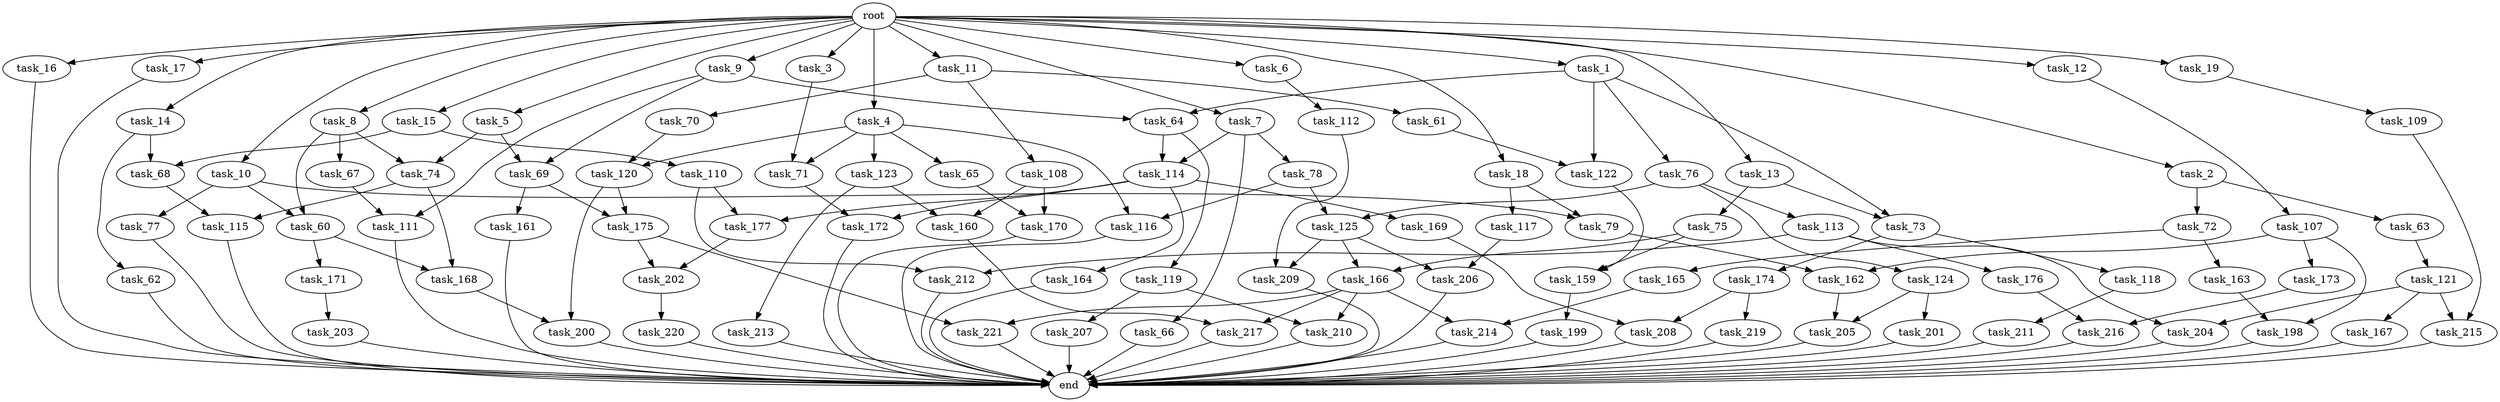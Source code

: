 digraph G {
  root [size="0.000000"];
  task_1 [size="102.400000"];
  task_2 [size="102.400000"];
  task_3 [size="102.400000"];
  task_4 [size="102.400000"];
  task_5 [size="102.400000"];
  task_6 [size="102.400000"];
  task_7 [size="102.400000"];
  task_8 [size="102.400000"];
  task_9 [size="102.400000"];
  task_10 [size="102.400000"];
  task_11 [size="102.400000"];
  task_12 [size="102.400000"];
  task_13 [size="102.400000"];
  task_14 [size="102.400000"];
  task_15 [size="102.400000"];
  task_16 [size="102.400000"];
  task_17 [size="102.400000"];
  task_18 [size="102.400000"];
  task_19 [size="102.400000"];
  task_60 [size="68719476736.000000"];
  task_61 [size="30923764531.200001"];
  task_62 [size="54975581388.800003"];
  task_63 [size="13743895347.200001"];
  task_64 [size="42949672960.000000"];
  task_65 [size="54975581388.800003"];
  task_66 [size="13743895347.200001"];
  task_67 [size="13743895347.200001"];
  task_68 [size="76450417868.800003"];
  task_69 [size="24910810316.800003"];
  task_70 [size="30923764531.200001"];
  task_71 [size="109951162777.600006"];
  task_72 [size="13743895347.200001"];
  task_73 [size="42949672960.000000"];
  task_74 [size="17179869184.000000"];
  task_75 [size="21474836480.000000"];
  task_76 [size="21474836480.000000"];
  task_77 [size="54975581388.800003"];
  task_78 [size="13743895347.200001"];
  task_79 [size="85899345920.000000"];
  task_107 [size="42090679500.800003"];
  task_108 [size="30923764531.200001"];
  task_109 [size="30923764531.200001"];
  task_110 [size="21474836480.000000"];
  task_111 [size="42949672960.000000"];
  task_112 [size="85899345920.000000"];
  task_113 [size="54975581388.800003"];
  task_114 [size="17179869184.000000"];
  task_115 [size="24910810316.800003"];
  task_116 [size="76450417868.800003"];
  task_117 [size="30923764531.200001"];
  task_118 [size="54975581388.800003"];
  task_119 [size="3435973836.800000"];
  task_120 [size="68719476736.000000"];
  task_121 [size="3435973836.800000"];
  task_122 [size="52398601011.200005"];
  task_123 [size="54975581388.800003"];
  task_124 [size="54975581388.800003"];
  task_125 [size="76450417868.800003"];
  task_159 [size="73014444032.000000"];
  task_160 [size="34359738368.000000"];
  task_161 [size="30923764531.200001"];
  task_162 [size="107374182400.000000"];
  task_163 [size="13743895347.200001"];
  task_164 [size="7730941132.800000"];
  task_165 [size="13743895347.200001"];
  task_166 [size="24910810316.800003"];
  task_167 [size="85899345920.000000"];
  task_168 [size="29205777612.800003"];
  task_169 [size="7730941132.800000"];
  task_170 [size="11166914969.600000"];
  task_171 [size="7730941132.800000"];
  task_172 [size="11166914969.600000"];
  task_173 [size="21474836480.000000"];
  task_174 [size="54975581388.800003"];
  task_175 [size="52398601011.200005"];
  task_176 [size="69578470195.199997"];
  task_177 [size="29205777612.800003"];
  task_198 [size="63565515980.800003"];
  task_199 [size="69578470195.199997"];
  task_200 [size="63565515980.800003"];
  task_201 [size="7730941132.800000"];
  task_202 [size="27487790694.400002"];
  task_203 [size="7730941132.800000"];
  task_204 [size="155477816115.200012"];
  task_205 [size="93630287052.800003"];
  task_206 [size="42949672960.000000"];
  task_207 [size="3435973836.800000"];
  task_208 [size="155477816115.200012"];
  task_209 [size="24910810316.800003"];
  task_210 [size="17179869184.000000"];
  task_211 [size="42090679500.800003"];
  task_212 [size="91053306675.200012"];
  task_213 [size="30923764531.200001"];
  task_214 [size="99643241267.200012"];
  task_215 [size="93630287052.800003"];
  task_216 [size="21474836480.000000"];
  task_217 [size="83322365542.400009"];
  task_219 [size="85899345920.000000"];
  task_220 [size="7730941132.800000"];
  task_221 [size="27487790694.400002"];
  end [size="0.000000"];

  root -> task_1 [size="1.000000"];
  root -> task_2 [size="1.000000"];
  root -> task_3 [size="1.000000"];
  root -> task_4 [size="1.000000"];
  root -> task_5 [size="1.000000"];
  root -> task_6 [size="1.000000"];
  root -> task_7 [size="1.000000"];
  root -> task_8 [size="1.000000"];
  root -> task_9 [size="1.000000"];
  root -> task_10 [size="1.000000"];
  root -> task_11 [size="1.000000"];
  root -> task_12 [size="1.000000"];
  root -> task_13 [size="1.000000"];
  root -> task_14 [size="1.000000"];
  root -> task_15 [size="1.000000"];
  root -> task_16 [size="1.000000"];
  root -> task_17 [size="1.000000"];
  root -> task_18 [size="1.000000"];
  root -> task_19 [size="1.000000"];
  task_1 -> task_64 [size="209715200.000000"];
  task_1 -> task_73 [size="209715200.000000"];
  task_1 -> task_76 [size="209715200.000000"];
  task_1 -> task_122 [size="209715200.000000"];
  task_2 -> task_63 [size="134217728.000000"];
  task_2 -> task_72 [size="134217728.000000"];
  task_3 -> task_71 [size="536870912.000000"];
  task_4 -> task_65 [size="536870912.000000"];
  task_4 -> task_71 [size="536870912.000000"];
  task_4 -> task_116 [size="536870912.000000"];
  task_4 -> task_120 [size="536870912.000000"];
  task_4 -> task_123 [size="536870912.000000"];
  task_5 -> task_69 [size="33554432.000000"];
  task_5 -> task_74 [size="33554432.000000"];
  task_6 -> task_112 [size="838860800.000000"];
  task_7 -> task_66 [size="134217728.000000"];
  task_7 -> task_78 [size="134217728.000000"];
  task_7 -> task_114 [size="134217728.000000"];
  task_8 -> task_60 [size="134217728.000000"];
  task_8 -> task_67 [size="134217728.000000"];
  task_8 -> task_74 [size="134217728.000000"];
  task_9 -> task_64 [size="209715200.000000"];
  task_9 -> task_69 [size="209715200.000000"];
  task_9 -> task_111 [size="209715200.000000"];
  task_10 -> task_60 [size="536870912.000000"];
  task_10 -> task_77 [size="536870912.000000"];
  task_10 -> task_79 [size="536870912.000000"];
  task_11 -> task_61 [size="301989888.000000"];
  task_11 -> task_70 [size="301989888.000000"];
  task_11 -> task_108 [size="301989888.000000"];
  task_12 -> task_107 [size="411041792.000000"];
  task_13 -> task_73 [size="209715200.000000"];
  task_13 -> task_75 [size="209715200.000000"];
  task_14 -> task_62 [size="536870912.000000"];
  task_14 -> task_68 [size="536870912.000000"];
  task_15 -> task_68 [size="209715200.000000"];
  task_15 -> task_110 [size="209715200.000000"];
  task_16 -> end [size="1.000000"];
  task_17 -> end [size="1.000000"];
  task_18 -> task_79 [size="301989888.000000"];
  task_18 -> task_117 [size="301989888.000000"];
  task_19 -> task_109 [size="301989888.000000"];
  task_60 -> task_168 [size="75497472.000000"];
  task_60 -> task_171 [size="75497472.000000"];
  task_61 -> task_122 [size="301989888.000000"];
  task_62 -> end [size="1.000000"];
  task_63 -> task_121 [size="33554432.000000"];
  task_64 -> task_114 [size="33554432.000000"];
  task_64 -> task_119 [size="33554432.000000"];
  task_65 -> task_170 [size="75497472.000000"];
  task_66 -> end [size="1.000000"];
  task_67 -> task_111 [size="209715200.000000"];
  task_68 -> task_115 [size="33554432.000000"];
  task_69 -> task_161 [size="301989888.000000"];
  task_69 -> task_175 [size="301989888.000000"];
  task_70 -> task_120 [size="134217728.000000"];
  task_71 -> task_172 [size="33554432.000000"];
  task_72 -> task_163 [size="134217728.000000"];
  task_72 -> task_165 [size="134217728.000000"];
  task_73 -> task_118 [size="536870912.000000"];
  task_73 -> task_174 [size="536870912.000000"];
  task_74 -> task_115 [size="209715200.000000"];
  task_74 -> task_168 [size="209715200.000000"];
  task_75 -> task_159 [size="33554432.000000"];
  task_75 -> task_166 [size="33554432.000000"];
  task_76 -> task_113 [size="536870912.000000"];
  task_76 -> task_124 [size="536870912.000000"];
  task_76 -> task_125 [size="536870912.000000"];
  task_77 -> end [size="1.000000"];
  task_78 -> task_116 [size="209715200.000000"];
  task_78 -> task_125 [size="209715200.000000"];
  task_79 -> task_162 [size="838860800.000000"];
  task_107 -> task_162 [size="209715200.000000"];
  task_107 -> task_173 [size="209715200.000000"];
  task_107 -> task_198 [size="209715200.000000"];
  task_108 -> task_160 [size="33554432.000000"];
  task_108 -> task_170 [size="33554432.000000"];
  task_109 -> task_215 [size="75497472.000000"];
  task_110 -> task_177 [size="209715200.000000"];
  task_110 -> task_212 [size="209715200.000000"];
  task_111 -> end [size="1.000000"];
  task_112 -> task_209 [size="33554432.000000"];
  task_113 -> task_176 [size="679477248.000000"];
  task_113 -> task_204 [size="679477248.000000"];
  task_113 -> task_212 [size="679477248.000000"];
  task_114 -> task_164 [size="75497472.000000"];
  task_114 -> task_169 [size="75497472.000000"];
  task_114 -> task_172 [size="75497472.000000"];
  task_114 -> task_177 [size="75497472.000000"];
  task_115 -> end [size="1.000000"];
  task_116 -> end [size="1.000000"];
  task_117 -> task_206 [size="209715200.000000"];
  task_118 -> task_211 [size="411041792.000000"];
  task_119 -> task_207 [size="33554432.000000"];
  task_119 -> task_210 [size="33554432.000000"];
  task_120 -> task_175 [size="209715200.000000"];
  task_120 -> task_200 [size="209715200.000000"];
  task_121 -> task_167 [size="838860800.000000"];
  task_121 -> task_204 [size="838860800.000000"];
  task_121 -> task_215 [size="838860800.000000"];
  task_122 -> task_159 [size="679477248.000000"];
  task_123 -> task_160 [size="301989888.000000"];
  task_123 -> task_213 [size="301989888.000000"];
  task_124 -> task_201 [size="75497472.000000"];
  task_124 -> task_205 [size="75497472.000000"];
  task_125 -> task_166 [size="209715200.000000"];
  task_125 -> task_206 [size="209715200.000000"];
  task_125 -> task_209 [size="209715200.000000"];
  task_159 -> task_199 [size="679477248.000000"];
  task_160 -> task_217 [size="679477248.000000"];
  task_161 -> end [size="1.000000"];
  task_162 -> task_205 [size="838860800.000000"];
  task_163 -> task_198 [size="411041792.000000"];
  task_164 -> end [size="1.000000"];
  task_165 -> task_214 [size="838860800.000000"];
  task_166 -> task_210 [size="134217728.000000"];
  task_166 -> task_214 [size="134217728.000000"];
  task_166 -> task_217 [size="134217728.000000"];
  task_166 -> task_221 [size="134217728.000000"];
  task_167 -> end [size="1.000000"];
  task_168 -> task_200 [size="411041792.000000"];
  task_169 -> task_208 [size="679477248.000000"];
  task_170 -> end [size="1.000000"];
  task_171 -> task_203 [size="75497472.000000"];
  task_172 -> end [size="1.000000"];
  task_173 -> task_216 [size="134217728.000000"];
  task_174 -> task_208 [size="838860800.000000"];
  task_174 -> task_219 [size="838860800.000000"];
  task_175 -> task_202 [size="134217728.000000"];
  task_175 -> task_221 [size="134217728.000000"];
  task_176 -> task_216 [size="75497472.000000"];
  task_177 -> task_202 [size="134217728.000000"];
  task_198 -> end [size="1.000000"];
  task_199 -> end [size="1.000000"];
  task_200 -> end [size="1.000000"];
  task_201 -> end [size="1.000000"];
  task_202 -> task_220 [size="75497472.000000"];
  task_203 -> end [size="1.000000"];
  task_204 -> end [size="1.000000"];
  task_205 -> end [size="1.000000"];
  task_206 -> end [size="1.000000"];
  task_207 -> end [size="1.000000"];
  task_208 -> end [size="1.000000"];
  task_209 -> end [size="1.000000"];
  task_210 -> end [size="1.000000"];
  task_211 -> end [size="1.000000"];
  task_212 -> end [size="1.000000"];
  task_213 -> end [size="1.000000"];
  task_214 -> end [size="1.000000"];
  task_215 -> end [size="1.000000"];
  task_216 -> end [size="1.000000"];
  task_217 -> end [size="1.000000"];
  task_219 -> end [size="1.000000"];
  task_220 -> end [size="1.000000"];
  task_221 -> end [size="1.000000"];
}
